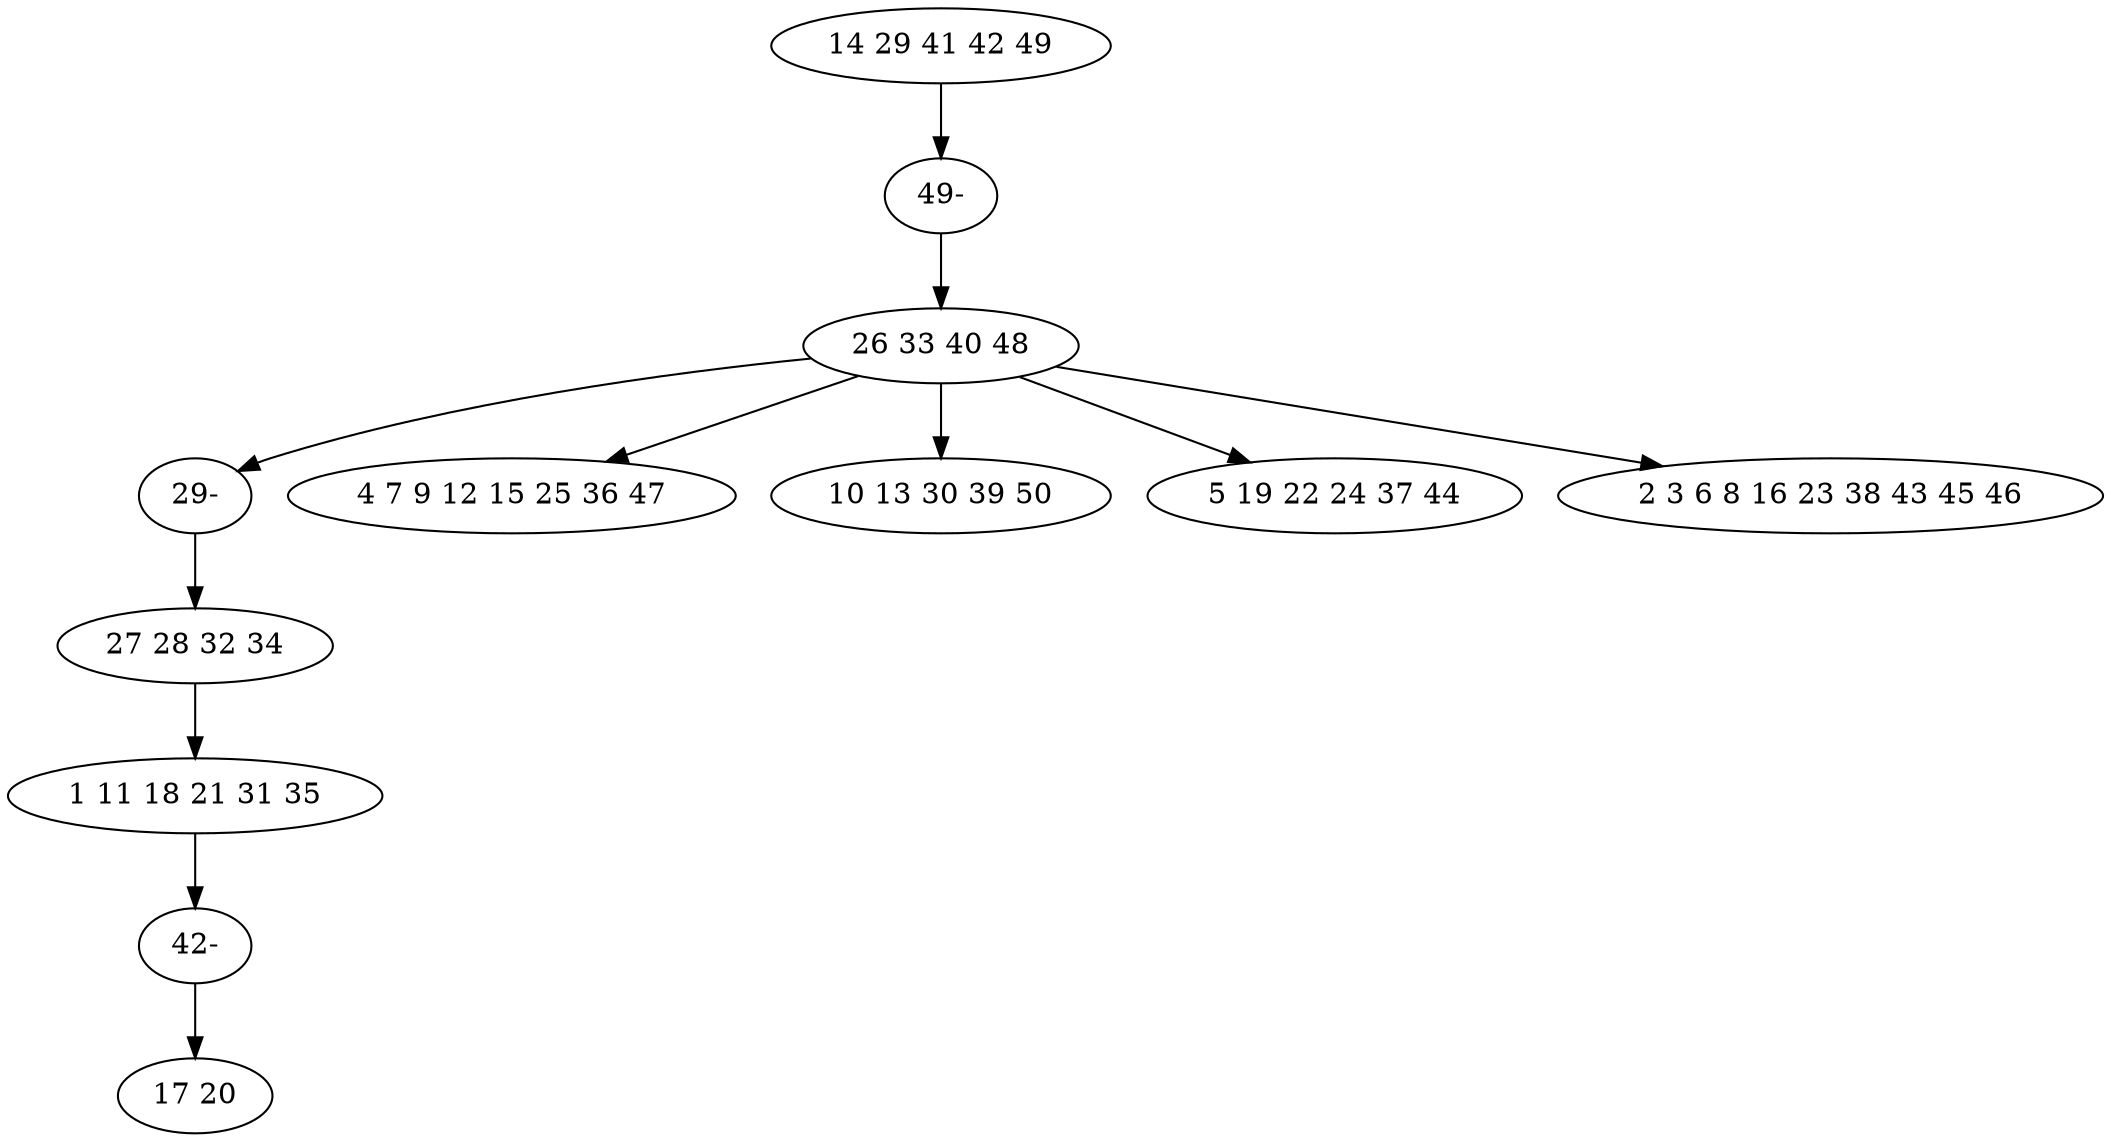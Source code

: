 digraph true_tree {
	"0" -> "11"
	"1" -> "9"
	"1" -> "3"
	"2" -> "4"
	"4" -> "10"
	"1" -> "6"
	"1" -> "7"
	"1" -> "8"
	"9" -> "2"
	"10" -> "5"
	"11" -> "1"
	"0" [label="14 29 41 42 49"];
	"1" [label="26 33 40 48"];
	"2" [label="27 28 32 34"];
	"3" [label="4 7 9 12 15 25 36 47"];
	"4" [label="1 11 18 21 31 35"];
	"5" [label="17 20"];
	"6" [label="10 13 30 39 50"];
	"7" [label="5 19 22 24 37 44"];
	"8" [label="2 3 6 8 16 23 38 43 45 46"];
	"9" [label="29-"];
	"10" [label="42-"];
	"11" [label="49-"];
}
